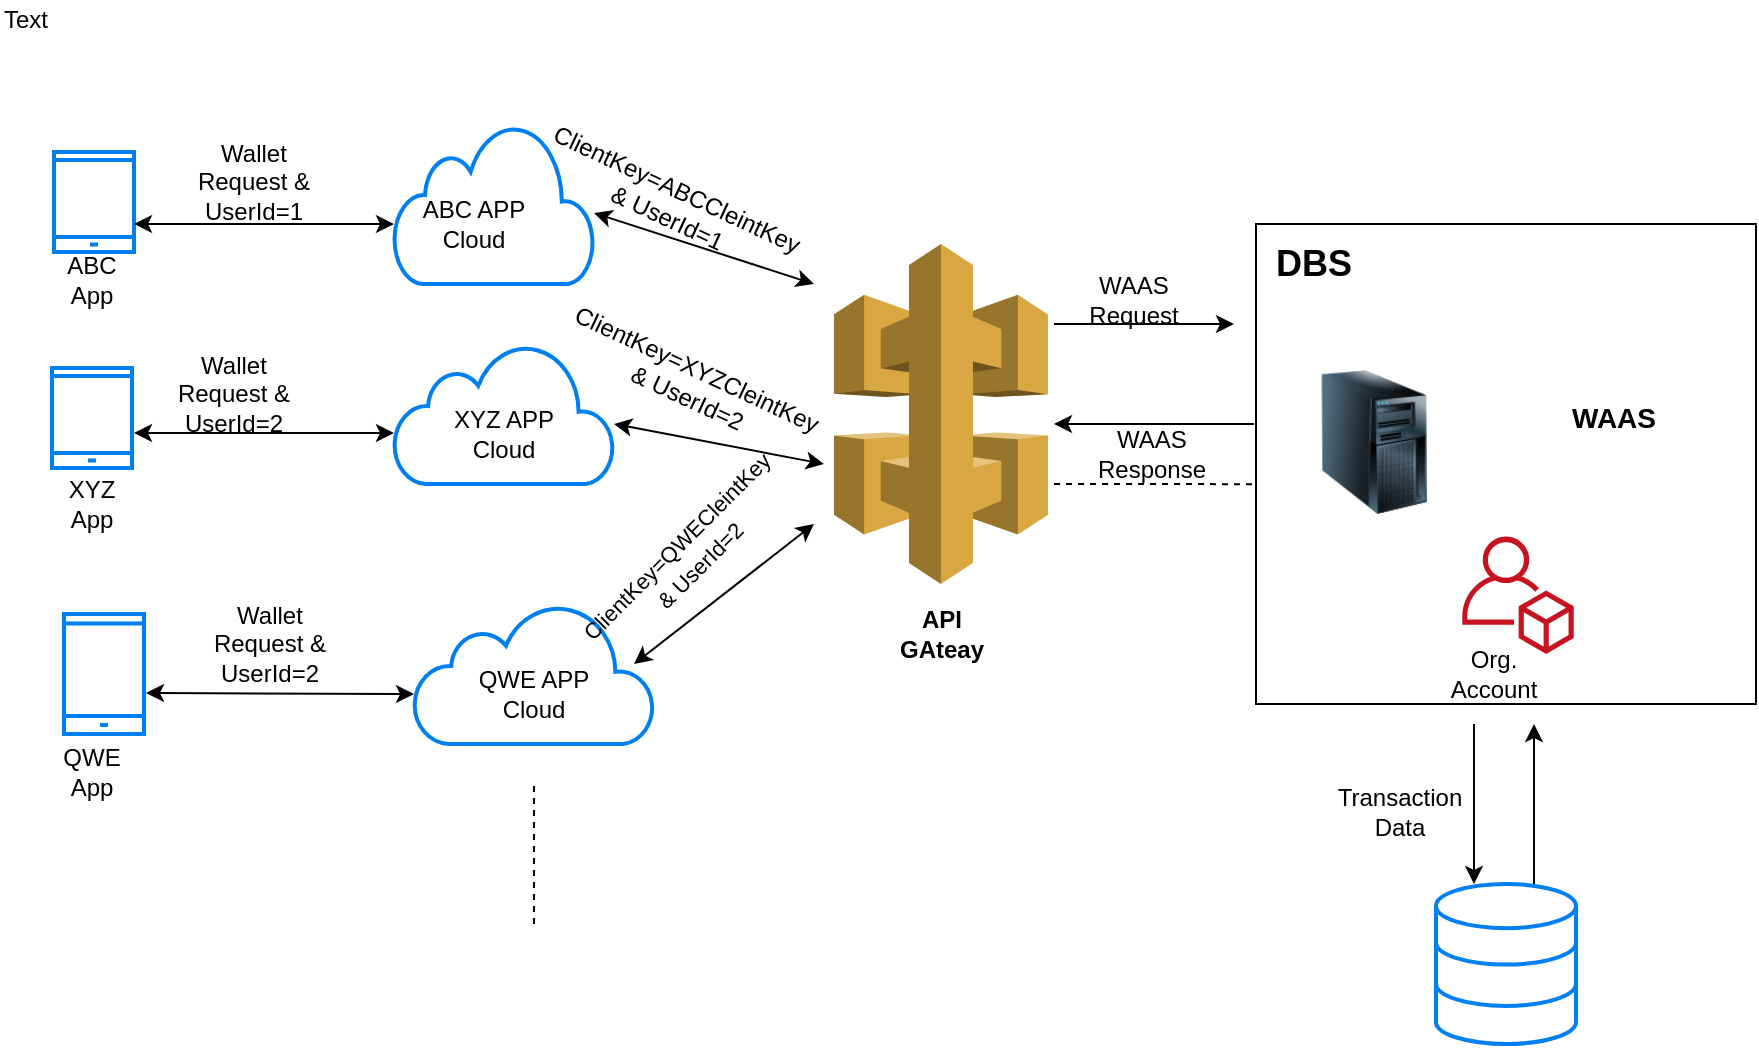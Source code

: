 <mxfile version="10.8.1" type="github"><diagram id="UKkEtC0NdNA2B6iNxhpG" name="Page-1"><mxGraphModel dx="754" dy="357" grid="1" gridSize="10" guides="1" tooltips="1" connect="1" arrows="1" fold="1" page="1" pageScale="1" pageWidth="850" pageHeight="1100" math="0" shadow="0"><root><mxCell id="0"/><mxCell id="1" parent="0"/><mxCell id="Lsp2tzigL5QOCZ_JodyF-1" value="Text" style="text;html=1;resizable=0;points=[];autosize=1;align=left;verticalAlign=top;spacingTop=-4;" parent="1" vertex="1"><mxGeometry x="343" y="238" width="40" height="20" as="geometry"/></mxCell><mxCell id="Lsp2tzigL5QOCZ_JodyF-2" value="" style="html=1;verticalLabelPosition=bottom;align=center;labelBackgroundColor=#ffffff;verticalAlign=top;strokeWidth=2;strokeColor=#0080F0;fillColor=#ffffff;shadow=0;dashed=0;shape=mxgraph.ios7.icons.smartphone;" parent="1" vertex="1"><mxGeometry x="370" y="314" width="40" height="50" as="geometry"/></mxCell><mxCell id="Lsp2tzigL5QOCZ_JodyF-3" value="" style="html=1;verticalLabelPosition=bottom;align=center;labelBackgroundColor=#ffffff;verticalAlign=top;strokeWidth=2;strokeColor=#0080F0;fillColor=#ffffff;shadow=0;dashed=0;shape=mxgraph.ios7.icons.smartphone;" parent="1" vertex="1"><mxGeometry x="369" y="422" width="40" height="50" as="geometry"/></mxCell><mxCell id="Lsp2tzigL5QOCZ_JodyF-4" value="" style="html=1;verticalLabelPosition=bottom;align=center;labelBackgroundColor=#ffffff;verticalAlign=top;strokeWidth=2;strokeColor=#0080F0;fillColor=#ffffff;shadow=0;dashed=0;shape=mxgraph.ios7.icons.smartphone;" parent="1" vertex="1"><mxGeometry x="375" y="545" width="40" height="60" as="geometry"/></mxCell><mxCell id="Lsp2tzigL5QOCZ_JodyF-5" value="" style="html=1;verticalLabelPosition=bottom;align=center;labelBackgroundColor=#ffffff;verticalAlign=top;strokeWidth=2;strokeColor=#0080F0;fillColor=#ffffff;shadow=0;dashed=0;shape=mxgraph.ios7.icons.cloud;" parent="1" vertex="1"><mxGeometry x="540" y="300" width="100" height="80" as="geometry"/></mxCell><mxCell id="Lsp2tzigL5QOCZ_JodyF-6" value="" style="html=1;verticalLabelPosition=bottom;align=center;labelBackgroundColor=#ffffff;verticalAlign=top;strokeWidth=2;strokeColor=#0080F0;fillColor=#ffffff;shadow=0;dashed=0;shape=mxgraph.ios7.icons.cloud;" parent="1" vertex="1"><mxGeometry x="540" y="410" width="110" height="70" as="geometry"/></mxCell><mxCell id="Lsp2tzigL5QOCZ_JodyF-7" value="" style="html=1;verticalLabelPosition=bottom;align=center;labelBackgroundColor=#ffffff;verticalAlign=top;strokeWidth=2;strokeColor=#0080F0;fillColor=#ffffff;shadow=0;dashed=0;shape=mxgraph.ios7.icons.cloud;" parent="1" vertex="1"><mxGeometry x="550" y="540" width="120" height="70" as="geometry"/></mxCell><mxCell id="Lsp2tzigL5QOCZ_JodyF-8" value="" style="endArrow=none;dashed=1;html=1;" parent="1" edge="1"><mxGeometry width="50" height="50" relative="1" as="geometry"><mxPoint x="610" y="700" as="sourcePoint"/><mxPoint x="610" y="630" as="targetPoint"/></mxGeometry></mxCell><mxCell id="Lsp2tzigL5QOCZ_JodyF-9" value="" style="outlineConnect=0;dashed=0;verticalLabelPosition=bottom;verticalAlign=top;align=center;html=1;shape=mxgraph.aws3.api_gateway;fillColor=#D9A741;gradientColor=none;" parent="1" vertex="1"><mxGeometry x="760" y="360" width="107" height="170" as="geometry"/></mxCell><mxCell id="Lsp2tzigL5QOCZ_JodyF-10" value="" style="rounded=0;whiteSpace=wrap;html=1;" parent="1" vertex="1"><mxGeometry x="971" y="350" width="250" height="240" as="geometry"/></mxCell><mxCell id="Lsp2tzigL5QOCZ_JodyF-11" value="&lt;b&gt;&lt;font style=&quot;font-size: 18px&quot;&gt;DBS&lt;/font&gt;&lt;/b&gt;" style="text;html=1;strokeColor=none;fillColor=none;align=center;verticalAlign=middle;whiteSpace=wrap;rounded=0;" parent="1" vertex="1"><mxGeometry x="980" y="360" width="40" height="20" as="geometry"/></mxCell><mxCell id="Lsp2tzigL5QOCZ_JodyF-12" value="" style="endArrow=classic;startArrow=classic;html=1;" parent="1" edge="1"><mxGeometry width="50" height="50" relative="1" as="geometry"><mxPoint x="410" y="350" as="sourcePoint"/><mxPoint x="540" y="350" as="targetPoint"/></mxGeometry></mxCell><mxCell id="Lsp2tzigL5QOCZ_JodyF-13" value="" style="endArrow=classic;startArrow=classic;html=1;" parent="1" edge="1"><mxGeometry width="50" height="50" relative="1" as="geometry"><mxPoint x="410" y="454.5" as="sourcePoint"/><mxPoint x="540" y="454.5" as="targetPoint"/></mxGeometry></mxCell><mxCell id="Lsp2tzigL5QOCZ_JodyF-14" value="" style="endArrow=classic;startArrow=classic;html=1;" parent="1" edge="1"><mxGeometry width="50" height="50" relative="1" as="geometry"><mxPoint x="416" y="584.5" as="sourcePoint"/><mxPoint x="550" y="585" as="targetPoint"/></mxGeometry></mxCell><mxCell id="Lsp2tzigL5QOCZ_JodyF-15" value="" style="endArrow=classic;startArrow=classic;html=1;" parent="1" edge="1"><mxGeometry width="50" height="50" relative="1" as="geometry"><mxPoint x="640" y="344.5" as="sourcePoint"/><mxPoint x="750" y="380" as="targetPoint"/></mxGeometry></mxCell><mxCell id="Lsp2tzigL5QOCZ_JodyF-16" value="" style="endArrow=classic;startArrow=classic;html=1;exitX=1;exitY=0.571;exitDx=0;exitDy=0;exitPerimeter=0;" parent="1" source="Lsp2tzigL5QOCZ_JodyF-6" edge="1"><mxGeometry width="50" height="50" relative="1" as="geometry"><mxPoint x="645" y="434.5" as="sourcePoint"/><mxPoint x="755" y="470" as="targetPoint"/></mxGeometry></mxCell><mxCell id="Lsp2tzigL5QOCZ_JodyF-17" value="" style="endArrow=classic;startArrow=classic;html=1;" parent="1" edge="1"><mxGeometry width="50" height="50" relative="1" as="geometry"><mxPoint x="660" y="570" as="sourcePoint"/><mxPoint x="750" y="500" as="targetPoint"/></mxGeometry></mxCell><mxCell id="Lsp2tzigL5QOCZ_JodyF-18" value="" style="endArrow=classic;html=1;" parent="1" edge="1"><mxGeometry width="50" height="50" relative="1" as="geometry"><mxPoint x="870" y="400" as="sourcePoint"/><mxPoint x="960" y="400" as="targetPoint"/></mxGeometry></mxCell><mxCell id="Lsp2tzigL5QOCZ_JodyF-19" value="" style="endArrow=classic;html=1;" parent="1" edge="1"><mxGeometry width="50" height="50" relative="1" as="geometry"><mxPoint x="970" y="450" as="sourcePoint"/><mxPoint x="870" y="450" as="targetPoint"/></mxGeometry></mxCell><mxCell id="Lsp2tzigL5QOCZ_JodyF-20" value="" style="endArrow=none;dashed=1;html=1;entryX=-0.004;entryY=0.542;entryDx=0;entryDy=0;entryPerimeter=0;" parent="1" target="Lsp2tzigL5QOCZ_JodyF-10" edge="1"><mxGeometry width="50" height="50" relative="1" as="geometry"><mxPoint x="870" y="480" as="sourcePoint"/><mxPoint x="960" y="480" as="targetPoint"/></mxGeometry></mxCell><mxCell id="Lsp2tzigL5QOCZ_JodyF-21" value="" style="outlineConnect=0;fontColor=#232F3E;gradientColor=none;fillColor=#C7131F;strokeColor=none;dashed=0;verticalLabelPosition=bottom;verticalAlign=top;align=center;html=1;fontSize=12;fontStyle=0;aspect=fixed;pointerEvents=1;shape=mxgraph.aws4.organizations_account;" parent="1" vertex="1"><mxGeometry x="1074" y="506" width="56" height="59" as="geometry"/></mxCell><mxCell id="Lsp2tzigL5QOCZ_JodyF-22" value="" style="shape=image;html=1;verticalAlign=top;verticalLabelPosition=bottom;labelBackgroundColor=#ffffff;imageAspect=0;aspect=fixed;image=https://cdn0.iconfinder.com/data/icons/finance-android-l-lollipop-icon-pack/24/wallet-128.png" parent="1" vertex="1"><mxGeometry x="1130" y="388" width="44" height="44" as="geometry"/></mxCell><mxCell id="Lsp2tzigL5QOCZ_JodyF-23" value="&lt;b&gt;&lt;font style=&quot;font-size: 14px&quot;&gt;WAAS&lt;/font&gt;&lt;/b&gt;" style="text;html=1;strokeColor=none;fillColor=none;align=center;verticalAlign=middle;whiteSpace=wrap;rounded=0;" parent="1" vertex="1"><mxGeometry x="1130" y="437" width="40" height="20" as="geometry"/></mxCell><mxCell id="Lsp2tzigL5QOCZ_JodyF-24" value="" style="image;html=1;labelBackgroundColor=#ffffff;image=img/lib/clip_art/computers/Server_Tower_128x128.png" parent="1" vertex="1"><mxGeometry x="990" y="423" width="80" height="72" as="geometry"/></mxCell><mxCell id="Lsp2tzigL5QOCZ_JodyF-25" value="" style="html=1;verticalLabelPosition=bottom;align=center;labelBackgroundColor=#ffffff;verticalAlign=top;strokeWidth=2;strokeColor=#0080F0;fillColor=#ffffff;shadow=0;dashed=0;shape=mxgraph.ios7.icons.data;" parent="1" vertex="1"><mxGeometry x="1061" y="680" width="70" height="80" as="geometry"/></mxCell><mxCell id="Lsp2tzigL5QOCZ_JodyF-26" value="" style="endArrow=classic;html=1;exitX=0.7;exitY=0;exitDx=0;exitDy=0;exitPerimeter=0;" parent="1" source="Lsp2tzigL5QOCZ_JodyF-25" edge="1"><mxGeometry width="50" height="50" relative="1" as="geometry"><mxPoint x="1050" y="650" as="sourcePoint"/><mxPoint x="1110" y="600" as="targetPoint"/></mxGeometry></mxCell><mxCell id="Lsp2tzigL5QOCZ_JodyF-27" value="" style="endArrow=classic;html=1;" parent="1" edge="1"><mxGeometry width="50" height="50" relative="1" as="geometry"><mxPoint x="1080" y="600" as="sourcePoint"/><mxPoint x="1080" y="680" as="targetPoint"/></mxGeometry></mxCell><mxCell id="nIXMBk0d2Hm9O1rqZ5Q1-1" value="Org. Account" style="text;html=1;strokeColor=none;fillColor=none;align=center;verticalAlign=middle;whiteSpace=wrap;rounded=0;" parent="1" vertex="1"><mxGeometry x="1070" y="565" width="40" height="20" as="geometry"/></mxCell><mxCell id="nIXMBk0d2Hm9O1rqZ5Q1-2" value="&lt;b&gt;API GAteay&lt;/b&gt;" style="text;html=1;strokeColor=none;fillColor=none;align=center;verticalAlign=middle;whiteSpace=wrap;rounded=0;" parent="1" vertex="1"><mxGeometry x="794" y="545" width="40" height="20" as="geometry"/></mxCell><mxCell id="nIXMBk0d2Hm9O1rqZ5Q1-3" value="Transaction Data" style="text;html=1;strokeColor=none;fillColor=none;align=center;verticalAlign=middle;whiteSpace=wrap;rounded=0;" parent="1" vertex="1"><mxGeometry x="1023" y="634" width="40" height="20" as="geometry"/></mxCell><mxCell id="nIXMBk0d2Hm9O1rqZ5Q1-4" value="WAAS Request" style="text;html=1;strokeColor=none;fillColor=none;align=center;verticalAlign=middle;whiteSpace=wrap;rounded=0;" parent="1" vertex="1"><mxGeometry x="890" y="378" width="40" height="20" as="geometry"/></mxCell><mxCell id="nIXMBk0d2Hm9O1rqZ5Q1-7" value="WAAS Response" style="text;html=1;strokeColor=none;fillColor=none;align=center;verticalAlign=middle;whiteSpace=wrap;rounded=0;" parent="1" vertex="1"><mxGeometry x="899" y="455" width="40" height="20" as="geometry"/></mxCell><mxCell id="nIXMBk0d2Hm9O1rqZ5Q1-8" value="ABC App" style="text;html=1;strokeColor=none;fillColor=none;align=center;verticalAlign=middle;whiteSpace=wrap;rounded=0;" parent="1" vertex="1"><mxGeometry x="369" y="368" width="40" height="20" as="geometry"/></mxCell><mxCell id="nIXMBk0d2Hm9O1rqZ5Q1-9" value="XYZ App" style="text;html=1;strokeColor=none;fillColor=none;align=center;verticalAlign=middle;whiteSpace=wrap;rounded=0;" parent="1" vertex="1"><mxGeometry x="369" y="480" width="40" height="20" as="geometry"/></mxCell><mxCell id="nIXMBk0d2Hm9O1rqZ5Q1-10" value="QWE App" style="text;html=1;strokeColor=none;fillColor=none;align=center;verticalAlign=middle;whiteSpace=wrap;rounded=0;" parent="1" vertex="1"><mxGeometry x="369" y="614" width="40" height="20" as="geometry"/></mxCell><mxCell id="nIXMBk0d2Hm9O1rqZ5Q1-11" value="ABC APP Cloud" style="text;html=1;strokeColor=none;fillColor=none;align=center;verticalAlign=middle;whiteSpace=wrap;rounded=0;" parent="1" vertex="1"><mxGeometry x="550" y="340" width="60" height="20" as="geometry"/></mxCell><mxCell id="nIXMBk0d2Hm9O1rqZ5Q1-12" value="XYZ APP Cloud" style="text;html=1;strokeColor=none;fillColor=none;align=center;verticalAlign=middle;whiteSpace=wrap;rounded=0;" parent="1" vertex="1"><mxGeometry x="565" y="445" width="60" height="20" as="geometry"/></mxCell><mxCell id="nIXMBk0d2Hm9O1rqZ5Q1-13" value="QWE APP Cloud" style="text;html=1;strokeColor=none;fillColor=none;align=center;verticalAlign=middle;whiteSpace=wrap;rounded=0;" parent="1" vertex="1"><mxGeometry x="580" y="575" width="60" height="20" as="geometry"/></mxCell><mxCell id="nIXMBk0d2Hm9O1rqZ5Q1-14" value="ClientKey=ABCCleintKey&amp;nbsp;&lt;br&gt;&amp;amp; UserId=1&lt;br&gt;" style="text;html=1;strokeColor=none;fillColor=none;align=center;verticalAlign=middle;whiteSpace=wrap;rounded=0;rotation=25;" parent="1" vertex="1"><mxGeometry x="660" y="330" width="40" height="20" as="geometry"/></mxCell><mxCell id="nIXMBk0d2Hm9O1rqZ5Q1-15" value="ClientKey=XYZCleintKey&amp;nbsp;&lt;br&gt;&amp;amp; UserId=2&lt;br&gt;" style="text;html=1;strokeColor=none;fillColor=none;align=center;verticalAlign=middle;whiteSpace=wrap;rounded=0;rotation=25;" parent="1" vertex="1"><mxGeometry x="670" y="420" width="40" height="20" as="geometry"/></mxCell><mxCell id="nIXMBk0d2Hm9O1rqZ5Q1-16" value="&lt;font style=&quot;font-size: 11px&quot;&gt;ClientKey=QWECleintKey&amp;nbsp;&lt;br&gt;&amp;amp; UserId=2&lt;/font&gt;&lt;br&gt;" style="text;html=1;strokeColor=none;fillColor=none;align=center;verticalAlign=middle;whiteSpace=wrap;rounded=0;rotation=-45;" parent="1" vertex="1"><mxGeometry x="683" y="505" width="9" height="20" as="geometry"/></mxCell><mxCell id="nIXMBk0d2Hm9O1rqZ5Q1-17" value="" style="shape=image;html=1;verticalAlign=top;verticalLabelPosition=bottom;labelBackgroundColor=#ffffff;imageAspect=0;aspect=fixed;image=https://cdn0.iconfinder.com/data/icons/finance-android-l-lollipop-icon-pack/24/wallet-128.png" parent="1" vertex="1"><mxGeometry x="378" y="329" width="20" height="20" as="geometry"/></mxCell><mxCell id="nIXMBk0d2Hm9O1rqZ5Q1-18" value="" style="shape=image;html=1;verticalAlign=top;verticalLabelPosition=bottom;labelBackgroundColor=#ffffff;imageAspect=0;aspect=fixed;image=https://cdn0.iconfinder.com/data/icons/finance-android-l-lollipop-icon-pack/24/wallet-128.png" parent="1" vertex="1"><mxGeometry x="379" y="440" width="19" height="19" as="geometry"/></mxCell><mxCell id="nIXMBk0d2Hm9O1rqZ5Q1-19" value="" style="shape=image;html=1;verticalAlign=top;verticalLabelPosition=bottom;labelBackgroundColor=#ffffff;imageAspect=0;aspect=fixed;image=https://cdn0.iconfinder.com/data/icons/finance-android-l-lollipop-icon-pack/24/wallet-128.png" parent="1" vertex="1"><mxGeometry x="377" y="561" width="29" height="29" as="geometry"/></mxCell><mxCell id="oL4v8SKK3jBFfPszxWi--1" value="Wallet Request &amp;amp; UserId=1" style="text;html=1;strokeColor=none;fillColor=none;align=center;verticalAlign=middle;whiteSpace=wrap;rounded=0;" vertex="1" parent="1"><mxGeometry x="440" y="319" width="60" height="20" as="geometry"/></mxCell><mxCell id="oL4v8SKK3jBFfPszxWi--2" value="Wallet Request &amp;amp; UserId=2" style="text;html=1;strokeColor=none;fillColor=none;align=center;verticalAlign=middle;whiteSpace=wrap;rounded=0;" vertex="1" parent="1"><mxGeometry x="430" y="425" width="60" height="20" as="geometry"/></mxCell><mxCell id="oL4v8SKK3jBFfPszxWi--3" value="Wallet Request &amp;amp; UserId=2" style="text;html=1;strokeColor=none;fillColor=none;align=center;verticalAlign=middle;whiteSpace=wrap;rounded=0;" vertex="1" parent="1"><mxGeometry x="448" y="550" width="60" height="20" as="geometry"/></mxCell></root></mxGraphModel></diagram></mxfile>